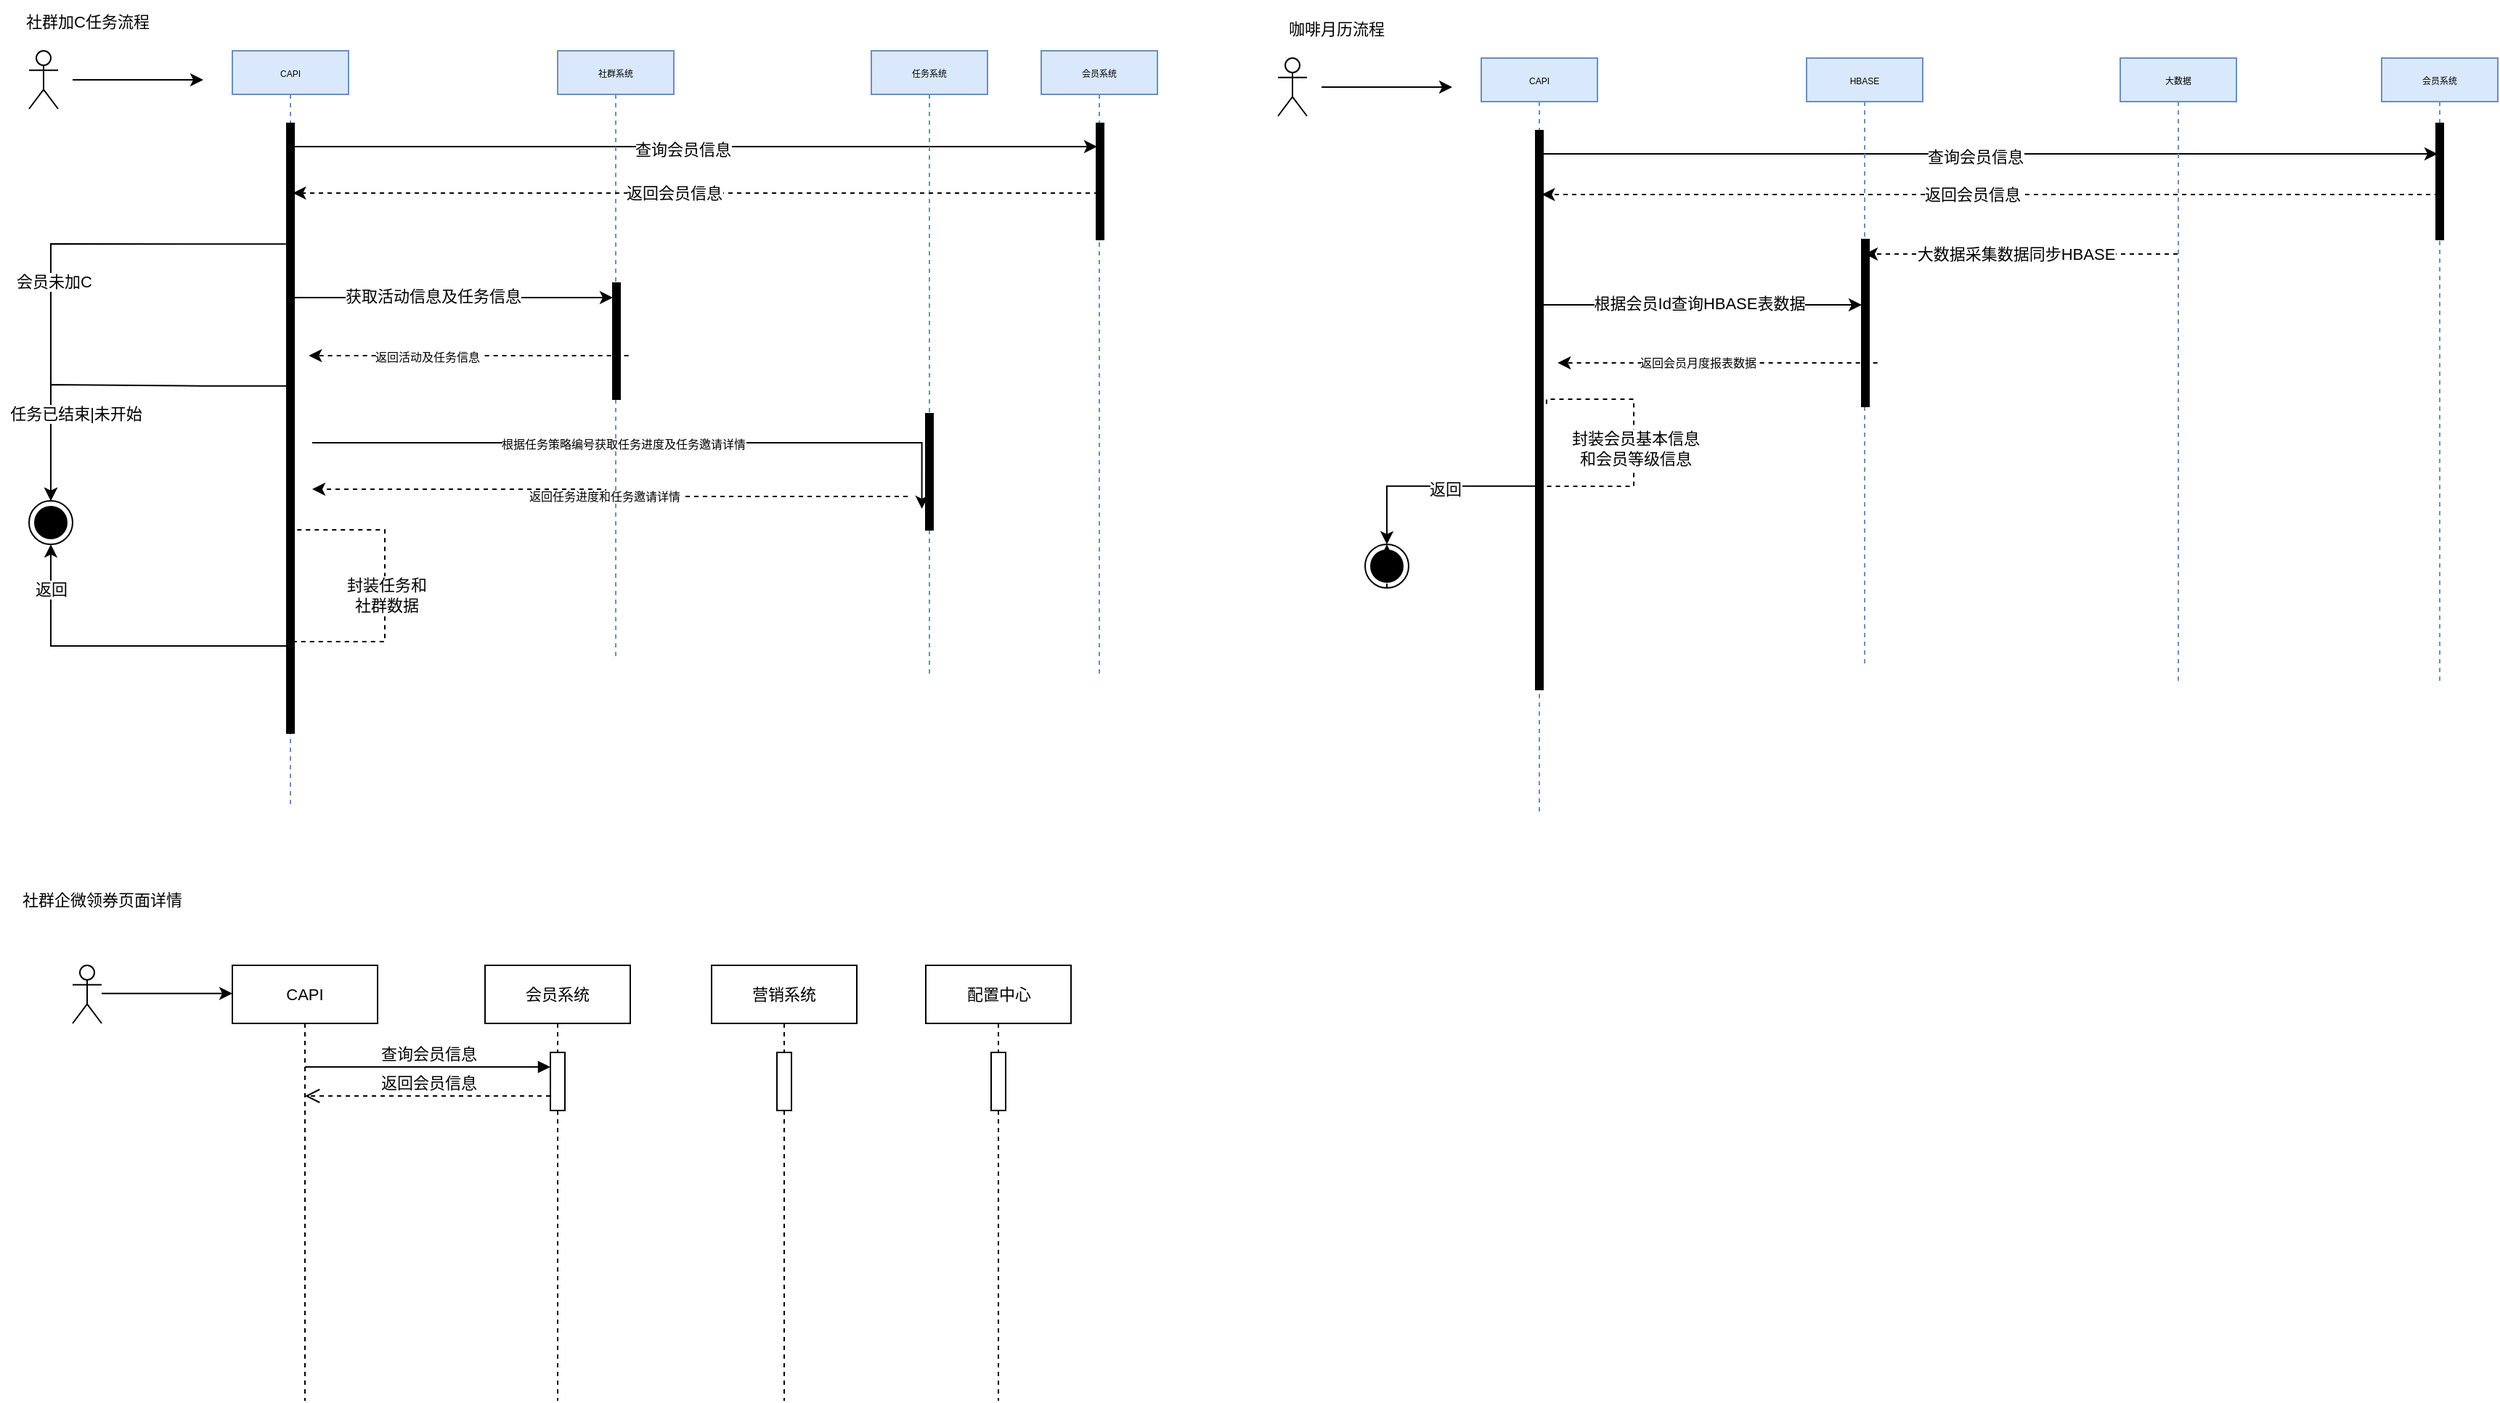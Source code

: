 <mxfile version="20.8.20" type="github">
  <diagram name="第 1 页" id="qlhUh7HrVUXP-Ii_Uvlv">
    <mxGraphModel dx="1366" dy="720" grid="1" gridSize="10" guides="1" tooltips="1" connect="1" arrows="1" fold="1" page="1" pageScale="1" pageWidth="827" pageHeight="1169" math="0" shadow="0">
      <root>
        <mxCell id="0" />
        <mxCell id="1" parent="0" />
        <mxCell id="Bw2Q_cXHKGolPMlhN2pN-20" value="" style="edgeStyle=elbowEdgeStyle;rounded=0;orthogonalLoop=1;jettySize=auto;html=1;elbow=vertical;curved=0;fontSize=11;" edge="1" parent="1">
          <mxGeometry relative="1" as="geometry">
            <mxPoint x="232.5" y="220" as="sourcePoint" />
            <mxPoint x="452.0" y="220" as="targetPoint" />
            <Array as="points">
              <mxPoint x="292.5" y="220" />
            </Array>
          </mxGeometry>
        </mxCell>
        <mxCell id="Bw2Q_cXHKGolPMlhN2pN-21" value="获取活动信息及任务信息" style="edgeLabel;html=1;align=center;verticalAlign=middle;resizable=0;points=[];fontSize=11;" vertex="1" connectable="0" parent="Bw2Q_cXHKGolPMlhN2pN-20">
          <mxGeometry x="-0.205" y="1" relative="1" as="geometry">
            <mxPoint x="8" as="offset" />
          </mxGeometry>
        </mxCell>
        <mxCell id="Bw2Q_cXHKGolPMlhN2pN-45" style="edgeStyle=elbowEdgeStyle;rounded=0;orthogonalLoop=1;jettySize=auto;html=1;elbow=vertical;curved=0;fontSize=11;entryX=0.5;entryY=1;entryDx=0;entryDy=0;" edge="1" parent="1" source="Bw2Q_cXHKGolPMlhN2pN-1" target="Bw2Q_cXHKGolPMlhN2pN-47">
          <mxGeometry relative="1" as="geometry">
            <mxPoint x="95" y="400" as="targetPoint" />
            <mxPoint x="234.5" y="490" as="sourcePoint" />
            <Array as="points">
              <mxPoint x="70" y="460" />
            </Array>
          </mxGeometry>
        </mxCell>
        <mxCell id="Bw2Q_cXHKGolPMlhN2pN-46" value="返回" style="edgeLabel;html=1;align=center;verticalAlign=middle;resizable=0;points=[];fontSize=11;" vertex="1" connectable="0" parent="Bw2Q_cXHKGolPMlhN2pN-45">
          <mxGeometry x="0.505" y="-2" relative="1" as="geometry">
            <mxPoint x="-2" y="-27" as="offset" />
          </mxGeometry>
        </mxCell>
        <mxCell id="Bw2Q_cXHKGolPMlhN2pN-51" style="edgeStyle=elbowEdgeStyle;rounded=0;orthogonalLoop=1;jettySize=auto;html=1;elbow=vertical;curved=0;entryX=0.481;entryY=0.154;entryDx=0;entryDy=0;entryPerimeter=0;fontSize=11;" edge="1" parent="1" source="Bw2Q_cXHKGolPMlhN2pN-1" target="Bw2Q_cXHKGolPMlhN2pN-49">
          <mxGeometry relative="1" as="geometry" />
        </mxCell>
        <mxCell id="Bw2Q_cXHKGolPMlhN2pN-52" value="查询会员信息" style="edgeLabel;html=1;align=center;verticalAlign=middle;resizable=0;points=[];fontSize=11;" vertex="1" connectable="0" parent="Bw2Q_cXHKGolPMlhN2pN-51">
          <mxGeometry x="-0.03" y="-2" relative="1" as="geometry">
            <mxPoint as="offset" />
          </mxGeometry>
        </mxCell>
        <mxCell id="Bw2Q_cXHKGolPMlhN2pN-55" style="edgeStyle=elbowEdgeStyle;rounded=0;orthogonalLoop=1;jettySize=auto;html=1;elbow=vertical;curved=0;fontSize=11;exitX=-0.118;exitY=0.198;exitDx=0;exitDy=0;exitPerimeter=0;entryX=0.5;entryY=0;entryDx=0;entryDy=0;" edge="1" parent="1" source="Bw2Q_cXHKGolPMlhN2pN-13" target="Bw2Q_cXHKGolPMlhN2pN-47">
          <mxGeometry relative="1" as="geometry">
            <mxPoint x="65" y="350" as="targetPoint" />
            <Array as="points">
              <mxPoint x="130" y="183" />
            </Array>
          </mxGeometry>
        </mxCell>
        <mxCell id="Bw2Q_cXHKGolPMlhN2pN-56" value="会员未加C" style="edgeLabel;html=1;align=center;verticalAlign=middle;resizable=0;points=[];fontSize=11;" vertex="1" connectable="0" parent="Bw2Q_cXHKGolPMlhN2pN-55">
          <mxGeometry x="0.11" y="2" relative="1" as="geometry">
            <mxPoint as="offset" />
          </mxGeometry>
        </mxCell>
        <mxCell id="Bw2Q_cXHKGolPMlhN2pN-1" value="&lt;pre style=&quot;border-color: var(--border-color); line-height: 7.2px;&quot;&gt;&lt;font style=&quot;border-color: var(--border-color); font-size: 6px;&quot; face=&quot;Helvetica&quot;&gt;CAPI&lt;/font&gt;&lt;/pre&gt;" style="shape=umlLifeline;perimeter=lifelinePerimeter;whiteSpace=wrap;html=1;container=0;dropTarget=0;collapsible=0;recursiveResize=0;outlineConnect=0;portConstraint=eastwest;newEdgeStyle={&quot;edgeStyle&quot;:&quot;elbowEdgeStyle&quot;,&quot;elbow&quot;:&quot;vertical&quot;,&quot;curved&quot;:0,&quot;rounded&quot;:0};size=30;strokeWidth=1;fillColor=#dae8fc;strokeColor=#6c8ebf;align=center;" vertex="1" parent="1">
          <mxGeometry x="190" y="50" width="80" height="520" as="geometry" />
        </mxCell>
        <mxCell id="Bw2Q_cXHKGolPMlhN2pN-22" style="edgeStyle=elbowEdgeStyle;rounded=0;orthogonalLoop=1;jettySize=auto;html=1;elbow=vertical;curved=0;fontSize=8;dashed=1;" edge="1" parent="1">
          <mxGeometry relative="1" as="geometry">
            <mxPoint x="462.81" y="260" as="sourcePoint" />
            <mxPoint x="242.62" y="260" as="targetPoint" />
            <Array as="points">
              <mxPoint x="463" y="260" />
            </Array>
          </mxGeometry>
        </mxCell>
        <mxCell id="Bw2Q_cXHKGolPMlhN2pN-24" value="返回活动及任务信息" style="edgeLabel;html=1;align=center;verticalAlign=middle;resizable=0;points=[];fontSize=8;" vertex="1" connectable="0" parent="Bw2Q_cXHKGolPMlhN2pN-22">
          <mxGeometry x="0.161" y="1" relative="1" as="geometry">
            <mxPoint x="-11" as="offset" />
          </mxGeometry>
        </mxCell>
        <mxCell id="Bw2Q_cXHKGolPMlhN2pN-9" value="&lt;pre style=&quot;border-color: var(--border-color); line-height: 7.2px;&quot;&gt;&lt;font style=&quot;border-color: var(--border-color); font-size: 6px;&quot; face=&quot;Helvetica&quot;&gt;社群系统&lt;/font&gt;&lt;/pre&gt;" style="shape=umlLifeline;perimeter=lifelinePerimeter;whiteSpace=wrap;html=1;container=0;dropTarget=0;collapsible=0;recursiveResize=0;outlineConnect=0;portConstraint=eastwest;newEdgeStyle={&quot;edgeStyle&quot;:&quot;elbowEdgeStyle&quot;,&quot;elbow&quot;:&quot;vertical&quot;,&quot;curved&quot;:0,&quot;rounded&quot;:0};size=30;strokeWidth=1;fillColor=#dae8fc;strokeColor=#6c8ebf;align=center;" vertex="1" parent="1">
          <mxGeometry x="414" y="50" width="80" height="420" as="geometry" />
        </mxCell>
        <mxCell id="Bw2Q_cXHKGolPMlhN2pN-10" value="&lt;pre style=&quot;border-color: var(--border-color); line-height: 7.2px;&quot;&gt;&lt;font style=&quot;border-color: var(--border-color); font-size: 6px;&quot; face=&quot;Helvetica&quot;&gt;任务系统&lt;/font&gt;&lt;/pre&gt;" style="shape=umlLifeline;perimeter=lifelinePerimeter;whiteSpace=wrap;html=1;container=0;dropTarget=0;collapsible=0;recursiveResize=0;outlineConnect=0;portConstraint=eastwest;newEdgeStyle={&quot;edgeStyle&quot;:&quot;elbowEdgeStyle&quot;,&quot;elbow&quot;:&quot;vertical&quot;,&quot;curved&quot;:0,&quot;rounded&quot;:0};size=30;strokeWidth=1;fillColor=#dae8fc;strokeColor=#6c8ebf;align=center;" vertex="1" parent="1">
          <mxGeometry x="630" y="50" width="80" height="430" as="geometry" />
        </mxCell>
        <mxCell id="Bw2Q_cXHKGolPMlhN2pN-28" style="edgeStyle=orthogonalEdgeStyle;rounded=0;orthogonalLoop=1;jettySize=auto;html=1;entryX=-0.541;entryY=0.819;entryDx=0;entryDy=0;entryPerimeter=0;fontSize=8;" edge="1" parent="1" target="Bw2Q_cXHKGolPMlhN2pN-25">
          <mxGeometry relative="1" as="geometry">
            <mxPoint x="245" y="320" as="sourcePoint" />
            <Array as="points">
              <mxPoint x="545" y="320" />
              <mxPoint x="545" y="320" />
            </Array>
          </mxGeometry>
        </mxCell>
        <mxCell id="Bw2Q_cXHKGolPMlhN2pN-30" value="根据任务策略编号获取任务进度及任务邀请详情" style="edgeLabel;html=1;align=center;verticalAlign=middle;resizable=0;points=[];fontSize=8;" vertex="1" connectable="0" parent="Bw2Q_cXHKGolPMlhN2pN-28">
          <mxGeometry x="-0.306" y="-1" relative="1" as="geometry">
            <mxPoint x="52" as="offset" />
          </mxGeometry>
        </mxCell>
        <mxCell id="Bw2Q_cXHKGolPMlhN2pN-40" style="edgeStyle=orthogonalEdgeStyle;rounded=0;orthogonalLoop=1;jettySize=auto;html=1;fontSize=8;entryX=0.5;entryY=0;entryDx=0;entryDy=0;exitX=-0.117;exitY=0.233;exitDx=0;exitDy=0;exitPerimeter=0;" edge="1" parent="1" target="Bw2Q_cXHKGolPMlhN2pN-47">
          <mxGeometry relative="1" as="geometry">
            <mxPoint x="95" y="330" as="targetPoint" />
            <mxPoint x="231.915" y="280.87" as="sourcePoint" />
            <Array as="points">
              <mxPoint x="169" y="281" />
              <mxPoint x="90" y="280" />
            </Array>
          </mxGeometry>
        </mxCell>
        <mxCell id="Bw2Q_cXHKGolPMlhN2pN-41" value="&lt;font style=&quot;font-size: 11px;&quot;&gt;任务已结束|未开始&lt;/font&gt;" style="edgeLabel;html=1;align=center;verticalAlign=middle;resizable=0;points=[];fontSize=8;" vertex="1" connectable="0" parent="Bw2Q_cXHKGolPMlhN2pN-40">
          <mxGeometry x="0.213" y="3" relative="1" as="geometry">
            <mxPoint y="17" as="offset" />
          </mxGeometry>
        </mxCell>
        <mxCell id="Bw2Q_cXHKGolPMlhN2pN-13" value="" style="html=1;points=[];perimeter=orthogonalPerimeter;fillColor=strokeColor;fontSize=11;" vertex="1" parent="1">
          <mxGeometry x="227.5" y="100" width="5" height="420" as="geometry" />
        </mxCell>
        <mxCell id="Bw2Q_cXHKGolPMlhN2pN-18" value="" style="edgeStyle=elbowEdgeStyle;rounded=0;orthogonalLoop=1;jettySize=auto;html=1;elbow=vertical;curved=0;fontSize=11;" edge="1" parent="1">
          <mxGeometry relative="1" as="geometry">
            <mxPoint x="80" y="70" as="sourcePoint" />
            <mxPoint x="170" y="70" as="targetPoint" />
            <Array as="points">
              <mxPoint x="160" y="70" />
            </Array>
          </mxGeometry>
        </mxCell>
        <mxCell id="Bw2Q_cXHKGolPMlhN2pN-17" value="" style="shape=umlLifeline;perimeter=lifelinePerimeter;whiteSpace=wrap;html=1;container=0;dropTarget=0;collapsible=0;recursiveResize=0;outlineConnect=0;portConstraint=eastwest;newEdgeStyle={&quot;edgeStyle&quot;:&quot;elbowEdgeStyle&quot;,&quot;elbow&quot;:&quot;vertical&quot;,&quot;curved&quot;:0,&quot;rounded&quot;:0};participant=umlActor;fontSize=11;" vertex="1" parent="1">
          <mxGeometry x="50" y="50" width="20" height="40" as="geometry" />
        </mxCell>
        <mxCell id="Bw2Q_cXHKGolPMlhN2pN-23" value="" style="html=1;points=[];perimeter=orthogonalPerimeter;fillColor=strokeColor;fontSize=8;" vertex="1" parent="1">
          <mxGeometry x="452" y="210" width="5" height="80" as="geometry" />
        </mxCell>
        <mxCell id="Bw2Q_cXHKGolPMlhN2pN-31" style="edgeStyle=orthogonalEdgeStyle;rounded=0;orthogonalLoop=1;jettySize=auto;html=1;fontSize=8;dashed=1;" edge="1" parent="1">
          <mxGeometry relative="1" as="geometry">
            <mxPoint x="655" y="357" as="sourcePoint" />
            <mxPoint x="245" y="352" as="targetPoint" />
            <Array as="points">
              <mxPoint x="447" y="357" />
            </Array>
          </mxGeometry>
        </mxCell>
        <mxCell id="Bw2Q_cXHKGolPMlhN2pN-32" value="返回任务进度和任务邀请详情" style="edgeLabel;html=1;align=center;verticalAlign=middle;resizable=0;points=[];fontSize=8;" vertex="1" connectable="0" parent="Bw2Q_cXHKGolPMlhN2pN-31">
          <mxGeometry x="-0.202" relative="1" as="geometry">
            <mxPoint x="-44" as="offset" />
          </mxGeometry>
        </mxCell>
        <mxCell id="Bw2Q_cXHKGolPMlhN2pN-25" value="" style="html=1;points=[];perimeter=orthogonalPerimeter;fillColor=strokeColor;fontSize=8;" vertex="1" parent="1">
          <mxGeometry x="667.5" y="300" width="5" height="80" as="geometry" />
        </mxCell>
        <mxCell id="Bw2Q_cXHKGolPMlhN2pN-35" value="" style="edgeStyle=orthogonalEdgeStyle;rounded=0;orthogonalLoop=1;jettySize=auto;html=1;dashed=1;fontSize=8;endArrow=none;" edge="1" parent="1" target="Bw2Q_cXHKGolPMlhN2pN-1">
          <mxGeometry relative="1" as="geometry">
            <mxPoint x="239.145" y="457.15" as="targetPoint" />
            <mxPoint x="234.63" y="380.043" as="sourcePoint" />
            <Array as="points">
              <mxPoint x="295" y="380" />
              <mxPoint x="295" y="457" />
            </Array>
          </mxGeometry>
        </mxCell>
        <mxCell id="Bw2Q_cXHKGolPMlhN2pN-42" value="封装任务和&lt;br&gt;社群数据" style="edgeLabel;html=1;align=center;verticalAlign=middle;resizable=0;points=[];fontSize=11;" vertex="1" connectable="0" parent="Bw2Q_cXHKGolPMlhN2pN-35">
          <mxGeometry x="0.181" y="1" relative="1" as="geometry">
            <mxPoint y="-14" as="offset" />
          </mxGeometry>
        </mxCell>
        <mxCell id="Bw2Q_cXHKGolPMlhN2pN-47" value="" style="ellipse;html=1;shape=endState;fillColor=strokeColor;fontSize=11;" vertex="1" parent="1">
          <mxGeometry x="50" y="360" width="30" height="30" as="geometry" />
        </mxCell>
        <mxCell id="Bw2Q_cXHKGolPMlhN2pN-53" style="edgeStyle=elbowEdgeStyle;rounded=0;orthogonalLoop=1;jettySize=auto;html=1;elbow=vertical;curved=0;entryX=0.838;entryY=0.114;entryDx=0;entryDy=0;entryPerimeter=0;fontSize=11;dashed=1;" edge="1" parent="1" source="Bw2Q_cXHKGolPMlhN2pN-49" target="Bw2Q_cXHKGolPMlhN2pN-13">
          <mxGeometry relative="1" as="geometry" />
        </mxCell>
        <mxCell id="Bw2Q_cXHKGolPMlhN2pN-54" value="返回会员信息" style="edgeLabel;html=1;align=center;verticalAlign=middle;resizable=0;points=[];fontSize=11;" vertex="1" connectable="0" parent="Bw2Q_cXHKGolPMlhN2pN-53">
          <mxGeometry x="-0.062" relative="1" as="geometry">
            <mxPoint x="-32" as="offset" />
          </mxGeometry>
        </mxCell>
        <mxCell id="Bw2Q_cXHKGolPMlhN2pN-49" value="&lt;pre style=&quot;border-color: var(--border-color); line-height: 7.2px;&quot;&gt;&lt;font style=&quot;border-color: var(--border-color); font-size: 6px;&quot; face=&quot;Helvetica&quot;&gt;会员系统&lt;/font&gt;&lt;/pre&gt;" style="shape=umlLifeline;perimeter=lifelinePerimeter;whiteSpace=wrap;html=1;container=0;dropTarget=0;collapsible=0;recursiveResize=0;outlineConnect=0;portConstraint=eastwest;newEdgeStyle={&quot;edgeStyle&quot;:&quot;elbowEdgeStyle&quot;,&quot;elbow&quot;:&quot;vertical&quot;,&quot;curved&quot;:0,&quot;rounded&quot;:0};size=30;strokeWidth=1;fillColor=#dae8fc;strokeColor=#6c8ebf;align=center;" vertex="1" parent="1">
          <mxGeometry x="747" y="50" width="80" height="430" as="geometry" />
        </mxCell>
        <mxCell id="Bw2Q_cXHKGolPMlhN2pN-50" value="" style="html=1;points=[];perimeter=orthogonalPerimeter;fillColor=strokeColor;fontSize=11;" vertex="1" parent="1">
          <mxGeometry x="785" y="100" width="5" height="80" as="geometry" />
        </mxCell>
        <mxCell id="Bw2Q_cXHKGolPMlhN2pN-57" value="社群加C任务流程" style="text;html=1;align=center;verticalAlign=middle;resizable=0;points=[];autosize=1;strokeColor=none;fillColor=none;fontSize=11;" vertex="1" parent="1">
          <mxGeometry x="30" y="15" width="120" height="30" as="geometry" />
        </mxCell>
        <mxCell id="Bw2Q_cXHKGolPMlhN2pN-58" value="" style="edgeStyle=elbowEdgeStyle;rounded=0;orthogonalLoop=1;jettySize=auto;html=1;elbow=vertical;curved=0;fontSize=11;" edge="1" parent="1">
          <mxGeometry relative="1" as="geometry">
            <mxPoint x="1092.5" y="225" as="sourcePoint" />
            <mxPoint x="1312.0" y="225" as="targetPoint" />
            <Array as="points">
              <mxPoint x="1152.5" y="225" />
            </Array>
          </mxGeometry>
        </mxCell>
        <mxCell id="Bw2Q_cXHKGolPMlhN2pN-59" value="根据会员Id查询HBASE表数据" style="edgeLabel;html=1;align=center;verticalAlign=middle;resizable=0;points=[];fontSize=11;" vertex="1" connectable="0" parent="Bw2Q_cXHKGolPMlhN2pN-58">
          <mxGeometry x="-0.205" y="1" relative="1" as="geometry">
            <mxPoint x="20" as="offset" />
          </mxGeometry>
        </mxCell>
        <mxCell id="Bw2Q_cXHKGolPMlhN2pN-62" style="edgeStyle=elbowEdgeStyle;rounded=0;orthogonalLoop=1;jettySize=auto;html=1;elbow=vertical;curved=0;entryX=0.481;entryY=0.154;entryDx=0;entryDy=0;entryPerimeter=0;fontSize=11;" edge="1" parent="1" source="Bw2Q_cXHKGolPMlhN2pN-66" target="Bw2Q_cXHKGolPMlhN2pN-87">
          <mxGeometry relative="1" as="geometry" />
        </mxCell>
        <mxCell id="Bw2Q_cXHKGolPMlhN2pN-63" value="查询会员信息" style="edgeLabel;html=1;align=center;verticalAlign=middle;resizable=0;points=[];fontSize=11;" vertex="1" connectable="0" parent="Bw2Q_cXHKGolPMlhN2pN-62">
          <mxGeometry x="-0.03" y="-2" relative="1" as="geometry">
            <mxPoint as="offset" />
          </mxGeometry>
        </mxCell>
        <mxCell id="Bw2Q_cXHKGolPMlhN2pN-93" style="edgeStyle=orthogonalEdgeStyle;rounded=0;orthogonalLoop=1;jettySize=auto;html=1;elbow=vertical;entryX=0.5;entryY=0;entryDx=0;entryDy=0;fontSize=11;exitX=0.237;exitY=0.636;exitDx=0;exitDy=0;exitPerimeter=0;" edge="1" parent="1" source="Bw2Q_cXHKGolPMlhN2pN-75" target="Bw2Q_cXHKGolPMlhN2pN-84">
          <mxGeometry relative="1" as="geometry" />
        </mxCell>
        <mxCell id="Bw2Q_cXHKGolPMlhN2pN-94" value="返回" style="edgeLabel;html=1;align=center;verticalAlign=middle;resizable=0;points=[];fontSize=11;" vertex="1" connectable="0" parent="Bw2Q_cXHKGolPMlhN2pN-93">
          <mxGeometry x="-0.115" y="2" relative="1" as="geometry">
            <mxPoint as="offset" />
          </mxGeometry>
        </mxCell>
        <mxCell id="Bw2Q_cXHKGolPMlhN2pN-66" value="&lt;pre style=&quot;border-color: var(--border-color); line-height: 7.2px;&quot;&gt;&lt;font style=&quot;border-color: var(--border-color); font-size: 6px;&quot; face=&quot;Helvetica&quot;&gt;CAPI&lt;/font&gt;&lt;/pre&gt;" style="shape=umlLifeline;perimeter=lifelinePerimeter;whiteSpace=wrap;html=1;container=0;dropTarget=0;collapsible=0;recursiveResize=0;outlineConnect=0;portConstraint=eastwest;newEdgeStyle={&quot;edgeStyle&quot;:&quot;elbowEdgeStyle&quot;,&quot;elbow&quot;:&quot;vertical&quot;,&quot;curved&quot;:0,&quot;rounded&quot;:0};size=30;strokeWidth=1;fillColor=#dae8fc;strokeColor=#6c8ebf;align=center;" vertex="1" parent="1">
          <mxGeometry x="1050" y="55" width="80" height="520" as="geometry" />
        </mxCell>
        <mxCell id="Bw2Q_cXHKGolPMlhN2pN-67" style="edgeStyle=elbowEdgeStyle;rounded=0;orthogonalLoop=1;jettySize=auto;html=1;elbow=vertical;curved=0;fontSize=8;dashed=1;" edge="1" parent="1">
          <mxGeometry relative="1" as="geometry">
            <mxPoint x="1322.81" y="265" as="sourcePoint" />
            <mxPoint x="1102.62" y="265" as="targetPoint" />
            <Array as="points">
              <mxPoint x="1323" y="265" />
            </Array>
          </mxGeometry>
        </mxCell>
        <mxCell id="Bw2Q_cXHKGolPMlhN2pN-68" value="返回会员月度报表数据" style="edgeLabel;html=1;align=center;verticalAlign=middle;resizable=0;points=[];fontSize=8;" vertex="1" connectable="0" parent="Bw2Q_cXHKGolPMlhN2pN-67">
          <mxGeometry x="0.161" y="1" relative="1" as="geometry">
            <mxPoint x="4" y="-1" as="offset" />
          </mxGeometry>
        </mxCell>
        <mxCell id="Bw2Q_cXHKGolPMlhN2pN-69" value="&lt;pre style=&quot;border-color: var(--border-color); line-height: 7.2px;&quot;&gt;&lt;font style=&quot;border-color: var(--border-color); font-size: 6px;&quot; face=&quot;Helvetica&quot;&gt;HBASE&lt;/font&gt;&lt;/pre&gt;" style="shape=umlLifeline;perimeter=lifelinePerimeter;whiteSpace=wrap;html=1;container=0;dropTarget=0;collapsible=0;recursiveResize=0;outlineConnect=0;portConstraint=eastwest;newEdgeStyle={&quot;edgeStyle&quot;:&quot;elbowEdgeStyle&quot;,&quot;elbow&quot;:&quot;vertical&quot;,&quot;curved&quot;:0,&quot;rounded&quot;:0};size=30;strokeWidth=1;fillColor=#dae8fc;strokeColor=#6c8ebf;align=center;" vertex="1" parent="1">
          <mxGeometry x="1274" y="55" width="80" height="420" as="geometry" />
        </mxCell>
        <mxCell id="Bw2Q_cXHKGolPMlhN2pN-90" style="edgeStyle=elbowEdgeStyle;rounded=0;orthogonalLoop=1;jettySize=auto;html=1;elbow=vertical;curved=0;fontSize=11;dashed=1;" edge="1" parent="1" source="Bw2Q_cXHKGolPMlhN2pN-70" target="Bw2Q_cXHKGolPMlhN2pN-69">
          <mxGeometry relative="1" as="geometry">
            <Array as="points">
              <mxPoint x="1400" y="190" />
            </Array>
          </mxGeometry>
        </mxCell>
        <mxCell id="Bw2Q_cXHKGolPMlhN2pN-91" value="大数据采集数据同步HBASE" style="edgeLabel;html=1;align=center;verticalAlign=middle;resizable=0;points=[];fontSize=11;" vertex="1" connectable="0" parent="Bw2Q_cXHKGolPMlhN2pN-90">
          <mxGeometry x="0.037" relative="1" as="geometry">
            <mxPoint as="offset" />
          </mxGeometry>
        </mxCell>
        <mxCell id="Bw2Q_cXHKGolPMlhN2pN-70" value="&lt;pre style=&quot;border-color: var(--border-color); line-height: 7.2px;&quot;&gt;&lt;font style=&quot;border-color: var(--border-color); font-size: 6px;&quot; face=&quot;Helvetica&quot;&gt;大数据&lt;/font&gt;&lt;/pre&gt;" style="shape=umlLifeline;perimeter=lifelinePerimeter;whiteSpace=wrap;html=1;container=0;dropTarget=0;collapsible=0;recursiveResize=0;outlineConnect=0;portConstraint=eastwest;newEdgeStyle={&quot;edgeStyle&quot;:&quot;elbowEdgeStyle&quot;,&quot;elbow&quot;:&quot;vertical&quot;,&quot;curved&quot;:0,&quot;rounded&quot;:0};size=30;strokeWidth=1;fillColor=#dae8fc;strokeColor=#6c8ebf;align=center;" vertex="1" parent="1">
          <mxGeometry x="1490" y="55" width="80" height="430" as="geometry" />
        </mxCell>
        <mxCell id="Bw2Q_cXHKGolPMlhN2pN-75" value="" style="html=1;points=[];perimeter=orthogonalPerimeter;fillColor=strokeColor;fontSize=11;" vertex="1" parent="1">
          <mxGeometry x="1087.5" y="105" width="5" height="385" as="geometry" />
        </mxCell>
        <mxCell id="Bw2Q_cXHKGolPMlhN2pN-76" value="" style="edgeStyle=elbowEdgeStyle;rounded=0;orthogonalLoop=1;jettySize=auto;html=1;elbow=vertical;curved=0;fontSize=11;" edge="1" parent="1">
          <mxGeometry relative="1" as="geometry">
            <mxPoint x="940" y="75" as="sourcePoint" />
            <mxPoint x="1030" y="75" as="targetPoint" />
            <Array as="points">
              <mxPoint x="1020" y="75" />
            </Array>
          </mxGeometry>
        </mxCell>
        <mxCell id="Bw2Q_cXHKGolPMlhN2pN-77" value="" style="shape=umlLifeline;perimeter=lifelinePerimeter;whiteSpace=wrap;html=1;container=0;dropTarget=0;collapsible=0;recursiveResize=0;outlineConnect=0;portConstraint=eastwest;newEdgeStyle={&quot;edgeStyle&quot;:&quot;elbowEdgeStyle&quot;,&quot;elbow&quot;:&quot;vertical&quot;,&quot;curved&quot;:0,&quot;rounded&quot;:0};participant=umlActor;fontSize=11;" vertex="1" parent="1">
          <mxGeometry x="910" y="55" width="20" height="40" as="geometry" />
        </mxCell>
        <mxCell id="Bw2Q_cXHKGolPMlhN2pN-78" value="" style="html=1;points=[];perimeter=orthogonalPerimeter;fillColor=strokeColor;fontSize=8;" vertex="1" parent="1">
          <mxGeometry x="1312" y="180" width="5" height="115" as="geometry" />
        </mxCell>
        <mxCell id="Bw2Q_cXHKGolPMlhN2pN-82" value="" style="edgeStyle=orthogonalEdgeStyle;rounded=0;orthogonalLoop=1;jettySize=auto;html=1;dashed=1;fontSize=8;endArrow=none;exitX=1.49;exitY=0.489;exitDx=0;exitDy=0;exitPerimeter=0;" edge="1" parent="1" target="Bw2Q_cXHKGolPMlhN2pN-66" source="Bw2Q_cXHKGolPMlhN2pN-75">
          <mxGeometry relative="1" as="geometry">
            <mxPoint x="1099.145" y="462.15" as="targetPoint" />
            <mxPoint x="1094.63" y="385.043" as="sourcePoint" />
            <Array as="points">
              <mxPoint x="1095" y="290" />
              <mxPoint x="1155" y="290" />
              <mxPoint x="1155" y="350" />
            </Array>
          </mxGeometry>
        </mxCell>
        <mxCell id="Bw2Q_cXHKGolPMlhN2pN-83" value="封装会员基本信息&lt;br&gt;和会员等级信息" style="edgeLabel;html=1;align=center;verticalAlign=middle;resizable=0;points=[];fontSize=11;" vertex="1" connectable="0" parent="Bw2Q_cXHKGolPMlhN2pN-82">
          <mxGeometry x="0.181" y="1" relative="1" as="geometry">
            <mxPoint y="-14" as="offset" />
          </mxGeometry>
        </mxCell>
        <mxCell id="Bw2Q_cXHKGolPMlhN2pN-84" value="" style="ellipse;html=1;shape=endState;fillColor=strokeColor;fontSize=11;" vertex="1" parent="1">
          <mxGeometry x="970" y="390" width="30" height="30" as="geometry" />
        </mxCell>
        <mxCell id="Bw2Q_cXHKGolPMlhN2pN-85" style="edgeStyle=elbowEdgeStyle;rounded=0;orthogonalLoop=1;jettySize=auto;html=1;elbow=vertical;curved=0;entryX=0.838;entryY=0.114;entryDx=0;entryDy=0;entryPerimeter=0;fontSize=11;dashed=1;" edge="1" parent="1" source="Bw2Q_cXHKGolPMlhN2pN-87" target="Bw2Q_cXHKGolPMlhN2pN-75">
          <mxGeometry relative="1" as="geometry" />
        </mxCell>
        <mxCell id="Bw2Q_cXHKGolPMlhN2pN-86" value="返回会员信息" style="edgeLabel;html=1;align=center;verticalAlign=middle;resizable=0;points=[];fontSize=11;" vertex="1" connectable="0" parent="Bw2Q_cXHKGolPMlhN2pN-85">
          <mxGeometry x="-0.062" relative="1" as="geometry">
            <mxPoint x="-32" as="offset" />
          </mxGeometry>
        </mxCell>
        <mxCell id="Bw2Q_cXHKGolPMlhN2pN-87" value="&lt;pre style=&quot;border-color: var(--border-color); line-height: 7.2px;&quot;&gt;&lt;font style=&quot;border-color: var(--border-color); font-size: 6px;&quot; face=&quot;Helvetica&quot;&gt;会员系统&lt;/font&gt;&lt;/pre&gt;" style="shape=umlLifeline;perimeter=lifelinePerimeter;whiteSpace=wrap;html=1;container=0;dropTarget=0;collapsible=0;recursiveResize=0;outlineConnect=0;portConstraint=eastwest;newEdgeStyle={&quot;edgeStyle&quot;:&quot;elbowEdgeStyle&quot;,&quot;elbow&quot;:&quot;vertical&quot;,&quot;curved&quot;:0,&quot;rounded&quot;:0};size=30;strokeWidth=1;fillColor=#dae8fc;strokeColor=#6c8ebf;align=center;" vertex="1" parent="1">
          <mxGeometry x="1670" y="55" width="80" height="430" as="geometry" />
        </mxCell>
        <mxCell id="Bw2Q_cXHKGolPMlhN2pN-88" value="" style="html=1;points=[];perimeter=orthogonalPerimeter;fillColor=strokeColor;fontSize=11;" vertex="1" parent="1">
          <mxGeometry x="1707.5" y="100" width="5" height="80" as="geometry" />
        </mxCell>
        <mxCell id="Bw2Q_cXHKGolPMlhN2pN-89" value="咖啡月历流程" style="text;html=1;align=center;verticalAlign=middle;resizable=0;points=[];autosize=1;strokeColor=none;fillColor=none;fontSize=11;" vertex="1" parent="1">
          <mxGeometry x="900" y="20" width="100" height="30" as="geometry" />
        </mxCell>
        <mxCell id="Bw2Q_cXHKGolPMlhN2pN-92" style="edgeStyle=orthogonalEdgeStyle;rounded=0;orthogonalLoop=1;jettySize=auto;html=1;exitX=0.5;exitY=1;exitDx=0;exitDy=0;entryX=0.5;entryY=0;entryDx=0;entryDy=0;dashed=1;fontSize=11;" edge="1" parent="1" source="Bw2Q_cXHKGolPMlhN2pN-84" target="Bw2Q_cXHKGolPMlhN2pN-84">
          <mxGeometry relative="1" as="geometry" />
        </mxCell>
        <mxCell id="Bw2Q_cXHKGolPMlhN2pN-96" value="社群企微领券页面详情" style="text;html=1;align=center;verticalAlign=middle;resizable=0;points=[];autosize=1;strokeColor=none;fillColor=none;fontSize=11;" vertex="1" parent="1">
          <mxGeometry x="30" y="620" width="140" height="30" as="geometry" />
        </mxCell>
        <mxCell id="Bw2Q_cXHKGolPMlhN2pN-97" value="CAPI" style="shape=umlLifeline;perimeter=lifelinePerimeter;whiteSpace=wrap;html=1;container=0;dropTarget=0;collapsible=0;recursiveResize=0;outlineConnect=0;portConstraint=eastwest;newEdgeStyle={&quot;edgeStyle&quot;:&quot;elbowEdgeStyle&quot;,&quot;elbow&quot;:&quot;vertical&quot;,&quot;curved&quot;:0,&quot;rounded&quot;:0};fontSize=11;" vertex="1" parent="1">
          <mxGeometry x="190" y="680" width="100" height="300" as="geometry" />
        </mxCell>
        <mxCell id="Bw2Q_cXHKGolPMlhN2pN-98" value="会员系统" style="shape=umlLifeline;perimeter=lifelinePerimeter;whiteSpace=wrap;html=1;container=0;dropTarget=0;collapsible=0;recursiveResize=0;outlineConnect=0;portConstraint=eastwest;newEdgeStyle={&quot;edgeStyle&quot;:&quot;elbowEdgeStyle&quot;,&quot;elbow&quot;:&quot;vertical&quot;,&quot;curved&quot;:0,&quot;rounded&quot;:0};fontSize=11;" vertex="1" parent="1">
          <mxGeometry x="364" y="680" width="100" height="300" as="geometry" />
        </mxCell>
        <mxCell id="Bw2Q_cXHKGolPMlhN2pN-106" value="" style="html=1;points=[];perimeter=orthogonalPerimeter;outlineConnect=0;targetShapes=umlLifeline;portConstraint=eastwest;newEdgeStyle={&quot;edgeStyle&quot;:&quot;elbowEdgeStyle&quot;,&quot;elbow&quot;:&quot;vertical&quot;,&quot;curved&quot;:0,&quot;rounded&quot;:0};fontSize=11;" vertex="1" parent="Bw2Q_cXHKGolPMlhN2pN-98">
          <mxGeometry x="45" y="60" width="10" height="40" as="geometry" />
        </mxCell>
        <mxCell id="Bw2Q_cXHKGolPMlhN2pN-99" value="" style="shape=umlLifeline;perimeter=lifelinePerimeter;whiteSpace=wrap;html=1;container=0;dropTarget=0;collapsible=0;recursiveResize=0;outlineConnect=0;portConstraint=eastwest;newEdgeStyle={&quot;edgeStyle&quot;:&quot;elbowEdgeStyle&quot;,&quot;elbow&quot;:&quot;vertical&quot;,&quot;curved&quot;:0,&quot;rounded&quot;:0};participant=umlActor;fontSize=11;" vertex="1" parent="1">
          <mxGeometry x="80" y="680" width="20" height="40" as="geometry" />
        </mxCell>
        <mxCell id="Bw2Q_cXHKGolPMlhN2pN-102" value="" style="edgeStyle=elbowEdgeStyle;rounded=0;orthogonalLoop=1;jettySize=auto;html=1;elbow=vertical;curved=0;fontSize=11;" edge="1" parent="1">
          <mxGeometry relative="1" as="geometry">
            <mxPoint x="100" y="699.38" as="sourcePoint" />
            <mxPoint x="190" y="699.38" as="targetPoint" />
            <Array as="points">
              <mxPoint x="180" y="699.38" />
            </Array>
          </mxGeometry>
        </mxCell>
        <mxCell id="Bw2Q_cXHKGolPMlhN2pN-107" value="查询会员信息" style="html=1;verticalAlign=bottom;endArrow=block;edgeStyle=elbowEdgeStyle;elbow=vertical;curved=0;rounded=0;fontSize=11;" edge="1" target="Bw2Q_cXHKGolPMlhN2pN-106" parent="1" source="Bw2Q_cXHKGolPMlhN2pN-97">
          <mxGeometry relative="1" as="geometry">
            <mxPoint x="339" y="740" as="sourcePoint" />
            <Array as="points">
              <mxPoint x="320" y="750" />
            </Array>
          </mxGeometry>
        </mxCell>
        <mxCell id="Bw2Q_cXHKGolPMlhN2pN-108" value="返回会员信息" style="html=1;verticalAlign=bottom;endArrow=open;dashed=1;endSize=8;edgeStyle=elbowEdgeStyle;elbow=vertical;curved=0;rounded=0;fontSize=11;" edge="1" source="Bw2Q_cXHKGolPMlhN2pN-106" parent="1" target="Bw2Q_cXHKGolPMlhN2pN-97">
          <mxGeometry relative="1" as="geometry">
            <mxPoint x="339" y="815" as="targetPoint" />
            <Array as="points">
              <mxPoint x="380" y="770" />
            </Array>
          </mxGeometry>
        </mxCell>
        <mxCell id="Bw2Q_cXHKGolPMlhN2pN-109" value="营销系统" style="shape=umlLifeline;perimeter=lifelinePerimeter;whiteSpace=wrap;html=1;container=0;dropTarget=0;collapsible=0;recursiveResize=0;outlineConnect=0;portConstraint=eastwest;newEdgeStyle={&quot;edgeStyle&quot;:&quot;elbowEdgeStyle&quot;,&quot;elbow&quot;:&quot;vertical&quot;,&quot;curved&quot;:0,&quot;rounded&quot;:0};fontSize=11;" vertex="1" parent="1">
          <mxGeometry x="520" y="680" width="100" height="300" as="geometry" />
        </mxCell>
        <mxCell id="Bw2Q_cXHKGolPMlhN2pN-110" value="" style="html=1;points=[];perimeter=orthogonalPerimeter;outlineConnect=0;targetShapes=umlLifeline;portConstraint=eastwest;newEdgeStyle={&quot;edgeStyle&quot;:&quot;elbowEdgeStyle&quot;,&quot;elbow&quot;:&quot;vertical&quot;,&quot;curved&quot;:0,&quot;rounded&quot;:0};fontSize=11;" vertex="1" parent="Bw2Q_cXHKGolPMlhN2pN-109">
          <mxGeometry x="45" y="60" width="10" height="40" as="geometry" />
        </mxCell>
        <mxCell id="Bw2Q_cXHKGolPMlhN2pN-111" value="配置中心" style="shape=umlLifeline;perimeter=lifelinePerimeter;whiteSpace=wrap;html=1;container=0;dropTarget=0;collapsible=0;recursiveResize=0;outlineConnect=0;portConstraint=eastwest;newEdgeStyle={&quot;edgeStyle&quot;:&quot;elbowEdgeStyle&quot;,&quot;elbow&quot;:&quot;vertical&quot;,&quot;curved&quot;:0,&quot;rounded&quot;:0};fontSize=11;" vertex="1" parent="1">
          <mxGeometry x="667.5" y="680" width="100" height="300" as="geometry" />
        </mxCell>
        <mxCell id="Bw2Q_cXHKGolPMlhN2pN-112" value="" style="html=1;points=[];perimeter=orthogonalPerimeter;outlineConnect=0;targetShapes=umlLifeline;portConstraint=eastwest;newEdgeStyle={&quot;edgeStyle&quot;:&quot;elbowEdgeStyle&quot;,&quot;elbow&quot;:&quot;vertical&quot;,&quot;curved&quot;:0,&quot;rounded&quot;:0};fontSize=11;" vertex="1" parent="Bw2Q_cXHKGolPMlhN2pN-111">
          <mxGeometry x="45" y="60" width="10" height="40" as="geometry" />
        </mxCell>
      </root>
    </mxGraphModel>
  </diagram>
</mxfile>

